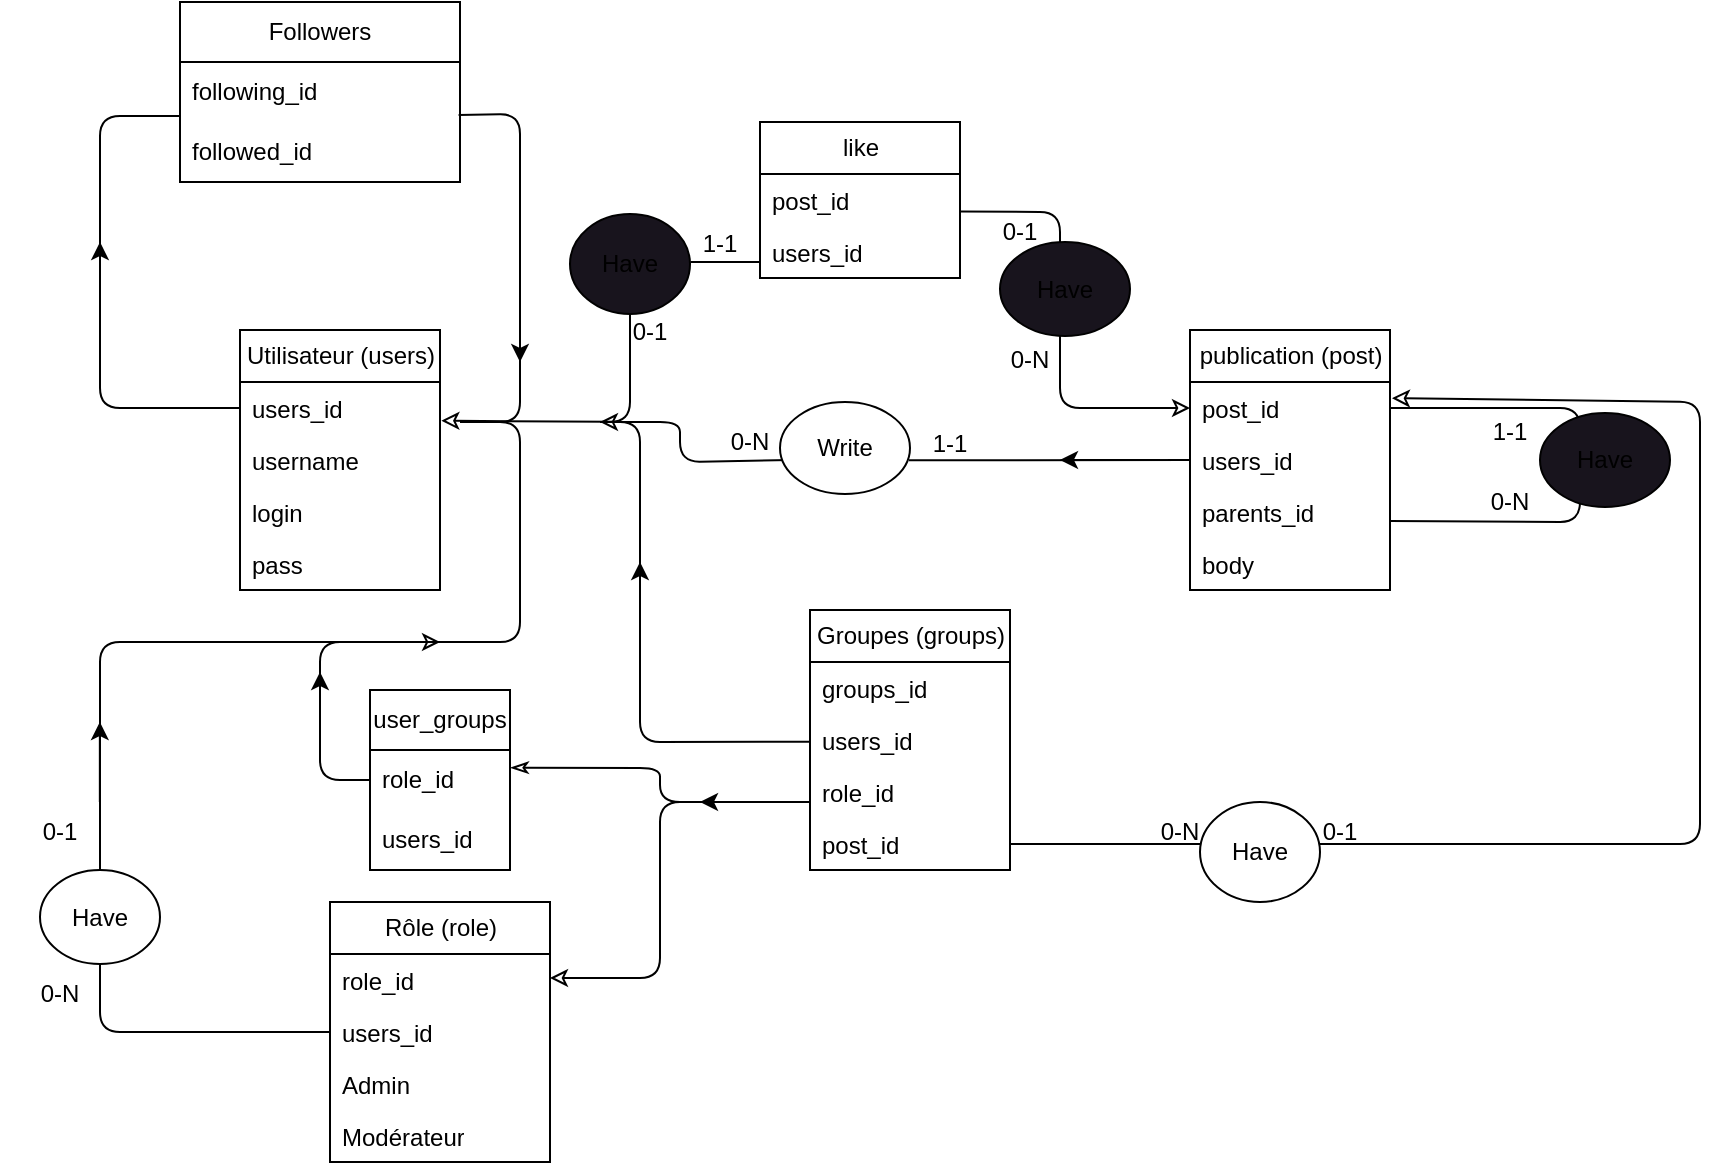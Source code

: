 <mxfile>
    <diagram id="_GJ-_7GHHp8e7-I_J60H" name="Page-1">
        <mxGraphModel dx="1653" dy="658" grid="1" gridSize="10" guides="1" tooltips="1" connect="1" arrows="1" fold="1" page="1" pageScale="1" pageWidth="850" pageHeight="1100" math="0" shadow="0">
            <root>
                <mxCell id="0"/>
                <mxCell id="1" parent="0"/>
                <mxCell id="2" value="publication (post)" style="swimlane;fontStyle=0;childLayout=stackLayout;horizontal=1;startSize=26;fillColor=none;horizontalStack=0;resizeParent=1;resizeParentMax=0;resizeLast=0;collapsible=1;marginBottom=0;html=1;" parent="1" vertex="1">
                    <mxGeometry x="265" y="314" width="100" height="130" as="geometry"/>
                </mxCell>
                <mxCell id="3" value="post_id" style="text;strokeColor=none;fillColor=none;align=left;verticalAlign=top;spacingLeft=4;spacingRight=4;overflow=hidden;rotatable=0;points=[[0,0.5],[1,0.5]];portConstraint=eastwest;whiteSpace=wrap;html=1;" parent="2" vertex="1">
                    <mxGeometry y="26" width="100" height="26" as="geometry"/>
                </mxCell>
                <mxCell id="17" value="users_id" style="text;strokeColor=none;fillColor=none;align=left;verticalAlign=top;spacingLeft=4;spacingRight=4;overflow=hidden;rotatable=0;points=[[0,0.5],[1,0.5]];portConstraint=eastwest;whiteSpace=wrap;html=1;" parent="2" vertex="1">
                    <mxGeometry y="52" width="100" height="26" as="geometry"/>
                </mxCell>
                <mxCell id="166" value="parents_id" style="text;strokeColor=none;fillColor=none;align=left;verticalAlign=top;spacingLeft=4;spacingRight=4;overflow=hidden;rotatable=0;points=[[0,0.5],[1,0.5]];portConstraint=eastwest;whiteSpace=wrap;html=1;" parent="2" vertex="1">
                    <mxGeometry y="78" width="100" height="26" as="geometry"/>
                </mxCell>
                <mxCell id="5" value="body" style="text;strokeColor=none;fillColor=none;align=left;verticalAlign=top;spacingLeft=4;spacingRight=4;overflow=hidden;rotatable=0;points=[[0,0.5],[1,0.5]];portConstraint=eastwest;whiteSpace=wrap;html=1;" parent="2" vertex="1">
                    <mxGeometry y="104" width="100" height="26" as="geometry"/>
                </mxCell>
                <mxCell id="174" value="" style="endArrow=none;html=1;entryX=1;entryY=0.5;entryDx=0;entryDy=0;exitX=0.998;exitY=0.671;exitDx=0;exitDy=0;endFill=0;startArrow=none;startFill=0;exitPerimeter=0;" parent="2" source="166" target="3" edge="1">
                    <mxGeometry width="50" height="50" relative="1" as="geometry">
                        <mxPoint x="65" y="180" as="sourcePoint"/>
                        <mxPoint x="255" y="92" as="targetPoint"/>
                        <Array as="points">
                            <mxPoint x="195" y="96"/>
                            <mxPoint x="195" y="39"/>
                        </Array>
                    </mxGeometry>
                </mxCell>
                <mxCell id="6" value="Utilisateur (users)" style="swimlane;fontStyle=0;childLayout=stackLayout;horizontal=1;startSize=26;fillColor=none;horizontalStack=0;resizeParent=1;resizeParentMax=0;resizeLast=0;collapsible=1;marginBottom=0;html=1;" parent="1" vertex="1">
                    <mxGeometry x="-210" y="314" width="100" height="130" as="geometry"/>
                </mxCell>
                <mxCell id="96" value="users_id" style="text;strokeColor=none;fillColor=none;align=left;verticalAlign=top;spacingLeft=4;spacingRight=4;overflow=hidden;rotatable=0;points=[[0,0.5],[1,0.5]];portConstraint=eastwest;whiteSpace=wrap;html=1;" parent="6" vertex="1">
                    <mxGeometry y="26" width="100" height="26" as="geometry"/>
                </mxCell>
                <mxCell id="10" value="username" style="text;strokeColor=none;fillColor=none;align=left;verticalAlign=top;spacingLeft=4;spacingRight=4;overflow=hidden;rotatable=0;points=[[0,0.5],[1,0.5]];portConstraint=eastwest;whiteSpace=wrap;html=1;" parent="6" vertex="1">
                    <mxGeometry y="52" width="100" height="26" as="geometry"/>
                </mxCell>
                <mxCell id="11" value="login&amp;nbsp;" style="text;strokeColor=none;fillColor=none;align=left;verticalAlign=top;spacingLeft=4;spacingRight=4;overflow=hidden;rotatable=0;points=[[0,0.5],[1,0.5]];portConstraint=eastwest;whiteSpace=wrap;html=1;" parent="6" vertex="1">
                    <mxGeometry y="78" width="100" height="26" as="geometry"/>
                </mxCell>
                <mxCell id="12" value="pass" style="text;strokeColor=none;fillColor=none;align=left;verticalAlign=top;spacingLeft=4;spacingRight=4;overflow=hidden;rotatable=0;points=[[0,0.5],[1,0.5]];portConstraint=eastwest;whiteSpace=wrap;html=1;" parent="6" vertex="1">
                    <mxGeometry y="104" width="100" height="26" as="geometry"/>
                </mxCell>
                <mxCell id="39" style="html=1;startArrow=none;startFill=0;endArrow=classic;endFill=0;" parent="1" edge="1">
                    <mxGeometry relative="1" as="geometry">
                        <mxPoint x="65" y="379" as="sourcePoint"/>
                        <mxPoint x="-30" y="360" as="targetPoint"/>
                        <Array as="points">
                            <mxPoint x="10" y="380"/>
                            <mxPoint x="10" y="360"/>
                        </Array>
                    </mxGeometry>
                </mxCell>
                <mxCell id="45" value="Write" style="ellipse;whiteSpace=wrap;html=1;" parent="1" vertex="1">
                    <mxGeometry x="60" y="350" width="65" height="46" as="geometry"/>
                </mxCell>
                <mxCell id="69" value="Rôle (role)" style="swimlane;fontStyle=0;childLayout=stackLayout;horizontal=1;startSize=26;fillColor=none;horizontalStack=0;resizeParent=1;resizeParentMax=0;resizeLast=0;collapsible=1;marginBottom=0;html=1;" parent="1" vertex="1">
                    <mxGeometry x="-165" y="600" width="110" height="130" as="geometry"/>
                </mxCell>
                <mxCell id="80" value="role_id" style="text;strokeColor=none;fillColor=none;align=left;verticalAlign=top;spacingLeft=4;spacingRight=4;overflow=hidden;rotatable=0;points=[[0,0.5],[1,0.5]];portConstraint=eastwest;whiteSpace=wrap;html=1;" parent="69" vertex="1">
                    <mxGeometry y="26" width="110" height="26" as="geometry"/>
                </mxCell>
                <mxCell id="143" value="users_id" style="text;strokeColor=none;fillColor=none;align=left;verticalAlign=top;spacingLeft=4;spacingRight=4;overflow=hidden;rotatable=0;points=[[0,0.5],[1,0.5]];portConstraint=eastwest;whiteSpace=wrap;html=1;" parent="69" vertex="1">
                    <mxGeometry y="52" width="110" height="26" as="geometry"/>
                </mxCell>
                <mxCell id="70" value="Admin" style="text;strokeColor=none;fillColor=none;align=left;verticalAlign=top;spacingLeft=4;spacingRight=4;overflow=hidden;rotatable=0;points=[[0,0.5],[1,0.5]];portConstraint=eastwest;whiteSpace=wrap;html=1;" parent="69" vertex="1">
                    <mxGeometry y="78" width="110" height="26" as="geometry"/>
                </mxCell>
                <mxCell id="71" value="Modérateur" style="text;strokeColor=none;fillColor=none;align=left;verticalAlign=top;spacingLeft=4;spacingRight=4;overflow=hidden;rotatable=0;points=[[0,0.5],[1,0.5]];portConstraint=eastwest;whiteSpace=wrap;html=1;" parent="69" vertex="1">
                    <mxGeometry y="104" width="110" height="26" as="geometry"/>
                </mxCell>
                <mxCell id="91" value="" style="endArrow=none;html=1;endFill=0;startArrow=classic;startFill=0;entryX=0;entryY=0.5;entryDx=0;entryDy=0;" parent="1" target="143" edge="1">
                    <mxGeometry width="50" height="50" relative="1" as="geometry">
                        <mxPoint x="-110" y="470" as="sourcePoint"/>
                        <mxPoint x="-160" y="665" as="targetPoint"/>
                        <Array as="points">
                            <mxPoint x="-280" y="470"/>
                            <mxPoint x="-280" y="665"/>
                        </Array>
                    </mxGeometry>
                </mxCell>
                <mxCell id="92" value="Have" style="ellipse;whiteSpace=wrap;html=1;gradientColor=none;shadow=0;" parent="1" vertex="1">
                    <mxGeometry x="-310" y="584" width="60" height="47" as="geometry"/>
                </mxCell>
                <mxCell id="93" value="0-N" style="text;html=1;strokeColor=none;fillColor=none;align=center;verticalAlign=middle;whiteSpace=wrap;rounded=0;shadow=0;sketch=0;" parent="1" vertex="1">
                    <mxGeometry x="-330" y="631" width="60" height="30" as="geometry"/>
                </mxCell>
                <mxCell id="94" value="0-1" style="text;html=1;strokeColor=none;fillColor=none;align=center;verticalAlign=middle;whiteSpace=wrap;rounded=0;shadow=0;sketch=0;" parent="1" vertex="1">
                    <mxGeometry x="-330" y="550" width="60" height="30" as="geometry"/>
                </mxCell>
                <mxCell id="114" value="" style="endArrow=none;html=1;exitX=0;exitY=0.5;exitDx=0;exitDy=0;startArrow=none;startFill=0;endFill=0;entryX=0.992;entryY=0.633;entryDx=0;entryDy=0;entryPerimeter=0;" parent="1" source="17" target="45" edge="1">
                    <mxGeometry width="50" height="50" relative="1" as="geometry">
                        <mxPoint x="95" y="440" as="sourcePoint"/>
                        <mxPoint x="120" y="379" as="targetPoint"/>
                        <Array as="points"/>
                    </mxGeometry>
                </mxCell>
                <mxCell id="115" value="0-N" style="text;html=1;strokeColor=none;fillColor=none;align=center;verticalAlign=middle;whiteSpace=wrap;rounded=0;" parent="1" vertex="1">
                    <mxGeometry x="15" y="355" width="60" height="30" as="geometry"/>
                </mxCell>
                <mxCell id="116" value="1-1" style="text;html=1;strokeColor=none;fillColor=none;align=center;verticalAlign=middle;whiteSpace=wrap;rounded=0;" parent="1" vertex="1">
                    <mxGeometry x="115" y="355.5" width="60" height="30" as="geometry"/>
                </mxCell>
                <mxCell id="118" value="like" style="swimlane;fontStyle=0;childLayout=stackLayout;horizontal=1;startSize=26;fillColor=none;horizontalStack=0;resizeParent=1;resizeParentMax=0;resizeLast=0;collapsible=1;marginBottom=0;html=1;" parent="1" vertex="1">
                    <mxGeometry x="50" y="210" width="100" height="78" as="geometry"/>
                </mxCell>
                <mxCell id="120" value="post_id" style="text;strokeColor=none;fillColor=none;align=left;verticalAlign=top;spacingLeft=4;spacingRight=4;overflow=hidden;rotatable=0;points=[[0,0.5],[1,0.5]];portConstraint=eastwest;whiteSpace=wrap;html=1;" parent="118" vertex="1">
                    <mxGeometry y="26" width="100" height="26" as="geometry"/>
                </mxCell>
                <mxCell id="121" value="users_id" style="text;strokeColor=none;fillColor=none;align=left;verticalAlign=top;spacingLeft=4;spacingRight=4;overflow=hidden;rotatable=0;points=[[0,0.5],[1,0.5]];portConstraint=eastwest;whiteSpace=wrap;html=1;" parent="118" vertex="1">
                    <mxGeometry y="52" width="100" height="26" as="geometry"/>
                </mxCell>
                <mxCell id="124" value="" style="endArrow=none;html=1;startArrow=none;exitX=1.004;exitY=0.481;exitDx=0;exitDy=0;exitPerimeter=0;" parent="1" source="131" edge="1">
                    <mxGeometry width="50" height="50" relative="1" as="geometry">
                        <mxPoint x="-55" y="355" as="sourcePoint"/>
                        <mxPoint x="50" y="280" as="targetPoint"/>
                        <Array as="points"/>
                    </mxGeometry>
                </mxCell>
                <mxCell id="125" value="" style="endArrow=classic;html=1;exitX=0;exitY=0.158;exitDx=0;exitDy=0;endFill=0;entryX=0;entryY=0.5;entryDx=0;entryDy=0;exitPerimeter=0;" parent="1" source="127" target="3" edge="1">
                    <mxGeometry width="50" height="50" relative="1" as="geometry">
                        <mxPoint x="185" y="270" as="sourcePoint"/>
                        <mxPoint x="260" y="350" as="targetPoint"/>
                        <Array as="points">
                            <mxPoint x="200" y="255"/>
                            <mxPoint x="200" y="353"/>
                        </Array>
                    </mxGeometry>
                </mxCell>
                <mxCell id="126" value="Have" style="ellipse;whiteSpace=wrap;html=1;gradientColor=none;shadow=0;fillColor=#18141D;" parent="1" vertex="1">
                    <mxGeometry x="170" y="270" width="65" height="47" as="geometry"/>
                </mxCell>
                <mxCell id="127" value="0-1" style="text;html=1;strokeColor=none;fillColor=none;align=center;verticalAlign=middle;whiteSpace=wrap;rounded=0;" parent="1" vertex="1">
                    <mxGeometry x="150" y="250" width="60" height="30" as="geometry"/>
                </mxCell>
                <mxCell id="128" value="0-N" style="text;html=1;strokeColor=none;fillColor=none;align=center;verticalAlign=middle;whiteSpace=wrap;rounded=0;" parent="1" vertex="1">
                    <mxGeometry x="155" y="314" width="60" height="30" as="geometry"/>
                </mxCell>
                <mxCell id="133" value="" style="endArrow=none;html=1;entryX=0.5;entryY=1;entryDx=0;entryDy=0;endFill=0;startArrow=classic;startFill=0;exitX=1.007;exitY=0.744;exitDx=0;exitDy=0;exitPerimeter=0;" parent="1" source="96" target="131" edge="1">
                    <mxGeometry width="50" height="50" relative="1" as="geometry">
                        <mxPoint x="-55" y="355" as="sourcePoint"/>
                        <mxPoint x="50" y="281.0" as="targetPoint"/>
                        <Array as="points">
                            <mxPoint x="-15" y="360"/>
                        </Array>
                    </mxGeometry>
                </mxCell>
                <mxCell id="131" value="Have" style="ellipse;whiteSpace=wrap;html=1;fillColor=#18141D;" parent="1" vertex="1">
                    <mxGeometry x="-45" y="256" width="60" height="50" as="geometry"/>
                </mxCell>
                <mxCell id="134" value="0-1" style="text;html=1;strokeColor=none;fillColor=none;align=center;verticalAlign=middle;whiteSpace=wrap;rounded=0;" parent="1" vertex="1">
                    <mxGeometry x="-35" y="300" width="60" height="30" as="geometry"/>
                </mxCell>
                <mxCell id="135" value="1-1" style="text;html=1;strokeColor=none;fillColor=none;align=center;verticalAlign=middle;whiteSpace=wrap;rounded=0;" parent="1" vertex="1">
                    <mxGeometry y="256" width="60" height="30" as="geometry"/>
                </mxCell>
                <mxCell id="136" value="Groupes (groups)" style="swimlane;fontStyle=0;childLayout=stackLayout;horizontal=1;startSize=26;fillColor=none;horizontalStack=0;resizeParent=1;resizeParentMax=0;resizeLast=0;collapsible=1;marginBottom=0;html=1;" parent="1" vertex="1">
                    <mxGeometry x="75" y="454" width="100" height="130" as="geometry"/>
                </mxCell>
                <mxCell id="137" value="groups_id" style="text;strokeColor=none;fillColor=none;align=left;verticalAlign=top;spacingLeft=4;spacingRight=4;overflow=hidden;rotatable=0;points=[[0,0.5],[1,0.5]];portConstraint=eastwest;whiteSpace=wrap;html=1;" parent="136" vertex="1">
                    <mxGeometry y="26" width="100" height="26" as="geometry"/>
                </mxCell>
                <mxCell id="139" value="users_id" style="text;strokeColor=none;fillColor=none;align=left;verticalAlign=top;spacingLeft=4;spacingRight=4;overflow=hidden;rotatable=0;points=[[0,0.5],[1,0.5]];portConstraint=eastwest;whiteSpace=wrap;html=1;" parent="136" vertex="1">
                    <mxGeometry y="52" width="100" height="26" as="geometry"/>
                </mxCell>
                <mxCell id="140" value="role_id" style="text;strokeColor=none;fillColor=none;align=left;verticalAlign=top;spacingLeft=4;spacingRight=4;overflow=hidden;rotatable=0;points=[[0,0.5],[1,0.5]];portConstraint=eastwest;whiteSpace=wrap;html=1;" parent="136" vertex="1">
                    <mxGeometry y="78" width="100" height="26" as="geometry"/>
                </mxCell>
                <mxCell id="199" value="post_id" style="text;strokeColor=none;fillColor=none;align=left;verticalAlign=top;spacingLeft=4;spacingRight=4;overflow=hidden;rotatable=0;points=[[0,0.5],[1,0.5]];portConstraint=eastwest;whiteSpace=wrap;html=1;" vertex="1" parent="136">
                    <mxGeometry y="104" width="100" height="26" as="geometry"/>
                </mxCell>
                <mxCell id="144" value="" style="endArrow=classicThin;html=1;endFill=0;exitX=0.002;exitY=0.692;exitDx=0;exitDy=0;entryX=1.005;entryY=0.295;entryDx=0;entryDy=0;entryPerimeter=0;exitPerimeter=0;" parent="1" source="140" target="161" edge="1">
                    <mxGeometry width="50" height="50" relative="1" as="geometry">
                        <mxPoint x="-400" y="385" as="sourcePoint"/>
                        <mxPoint x="-430" y="380" as="targetPoint"/>
                        <Array as="points">
                            <mxPoint y="550"/>
                            <mxPoint y="533"/>
                        </Array>
                    </mxGeometry>
                </mxCell>
                <mxCell id="145" value="" style="endArrow=none;html=1;startArrow=none;exitX=0;exitY=0.5;exitDx=0;exitDy=0;" parent="1" source="161" edge="1">
                    <mxGeometry width="50" height="50" relative="1" as="geometry">
                        <mxPoint x="-140" y="550" as="sourcePoint"/>
                        <mxPoint x="-100" y="360" as="targetPoint"/>
                        <Array as="points">
                            <mxPoint x="-170" y="539"/>
                            <mxPoint x="-170" y="470"/>
                            <mxPoint x="-70" y="470"/>
                            <mxPoint x="-70" y="360"/>
                        </Array>
                    </mxGeometry>
                </mxCell>
                <mxCell id="154" value="0-N" style="text;html=1;strokeColor=none;fillColor=none;align=center;verticalAlign=middle;whiteSpace=wrap;rounded=0;" parent="1" vertex="1">
                    <mxGeometry x="230" y="550" width="60" height="30" as="geometry"/>
                </mxCell>
                <mxCell id="159" value="user_groups" style="swimlane;fontStyle=0;childLayout=stackLayout;horizontal=1;startSize=30;horizontalStack=0;resizeParent=1;resizeParentMax=0;resizeLast=0;collapsible=1;marginBottom=0;whiteSpace=wrap;html=1;" parent="1" vertex="1">
                    <mxGeometry x="-145" y="494" width="70" height="90" as="geometry"/>
                </mxCell>
                <mxCell id="161" value="role_id" style="text;strokeColor=none;fillColor=none;align=left;verticalAlign=middle;spacingLeft=4;spacingRight=4;overflow=hidden;points=[[0,0.5],[1,0.5]];portConstraint=eastwest;rotatable=0;whiteSpace=wrap;html=1;" parent="159" vertex="1">
                    <mxGeometry y="30" width="70" height="30" as="geometry"/>
                </mxCell>
                <mxCell id="162" value="users_id" style="text;strokeColor=none;fillColor=none;align=left;verticalAlign=middle;spacingLeft=4;spacingRight=4;overflow=hidden;points=[[0,0.5],[1,0.5]];portConstraint=eastwest;rotatable=0;whiteSpace=wrap;html=1;" parent="159" vertex="1">
                    <mxGeometry y="60" width="70" height="30" as="geometry"/>
                </mxCell>
                <mxCell id="175" value="" style="endArrow=none;html=1;exitX=1;exitY=0.5;exitDx=0;exitDy=0;endFill=0;startArrow=classic;startFill=0;" parent="1" edge="1">
                    <mxGeometry width="50" height="50" relative="1" as="geometry">
                        <mxPoint x="-55" y="638" as="sourcePoint"/>
                        <mxPoint x="70" y="550" as="targetPoint"/>
                        <Array as="points">
                            <mxPoint y="638"/>
                            <mxPoint y="550"/>
                        </Array>
                    </mxGeometry>
                </mxCell>
                <mxCell id="176" value="Have" style="ellipse;whiteSpace=wrap;html=1;gradientColor=none;shadow=0;fillColor=#18141D;" parent="1" vertex="1">
                    <mxGeometry x="440" y="355.5" width="65" height="47" as="geometry"/>
                </mxCell>
                <mxCell id="177" value="1-1" style="text;html=1;strokeColor=none;fillColor=none;align=center;verticalAlign=middle;whiteSpace=wrap;rounded=0;" parent="1" vertex="1">
                    <mxGeometry x="395" y="350" width="60" height="30" as="geometry"/>
                </mxCell>
                <mxCell id="178" value="0-N" style="text;html=1;strokeColor=none;fillColor=none;align=center;verticalAlign=middle;whiteSpace=wrap;rounded=0;" parent="1" vertex="1">
                    <mxGeometry x="395" y="385" width="60" height="30" as="geometry"/>
                </mxCell>
                <mxCell id="179" value="Followers" style="swimlane;fontStyle=0;childLayout=stackLayout;horizontal=1;startSize=30;horizontalStack=0;resizeParent=1;resizeParentMax=0;resizeLast=0;collapsible=1;marginBottom=0;whiteSpace=wrap;html=1;" parent="1" vertex="1">
                    <mxGeometry x="-240" y="150" width="140" height="90" as="geometry"/>
                </mxCell>
                <mxCell id="180" value="following_id" style="text;strokeColor=none;fillColor=none;align=left;verticalAlign=middle;spacingLeft=4;spacingRight=4;overflow=hidden;points=[[0,0.5],[1,0.5]];portConstraint=eastwest;rotatable=0;whiteSpace=wrap;html=1;" parent="179" vertex="1">
                    <mxGeometry y="30" width="140" height="30" as="geometry"/>
                </mxCell>
                <mxCell id="181" value="followed_id" style="text;strokeColor=none;fillColor=none;align=left;verticalAlign=middle;spacingLeft=4;spacingRight=4;overflow=hidden;points=[[0,0.5],[1,0.5]];portConstraint=eastwest;rotatable=0;whiteSpace=wrap;html=1;" parent="179" vertex="1">
                    <mxGeometry y="60" width="140" height="30" as="geometry"/>
                </mxCell>
                <mxCell id="185" value="" style="endArrow=classic;html=1;rounded=0;" parent="1" edge="1">
                    <mxGeometry width="50" height="50" relative="1" as="geometry">
                        <mxPoint x="-170" y="525" as="sourcePoint"/>
                        <mxPoint x="-170" y="485" as="targetPoint"/>
                    </mxGeometry>
                </mxCell>
                <mxCell id="186" value="" style="endArrow=classic;html=1;rounded=0;" parent="1" edge="1">
                    <mxGeometry width="50" height="50" relative="1" as="geometry">
                        <mxPoint x="-280.08" y="550.0" as="sourcePoint"/>
                        <mxPoint x="-280.08" y="510.0" as="targetPoint"/>
                    </mxGeometry>
                </mxCell>
                <mxCell id="188" value="" style="endArrow=none;html=1;rounded=1;entryX=0;entryY=0.9;entryDx=0;entryDy=0;entryPerimeter=0;exitX=0;exitY=0.5;exitDx=0;exitDy=0;" parent="1" source="96" target="180" edge="1">
                    <mxGeometry width="50" height="50" relative="1" as="geometry">
                        <mxPoint x="-320" y="290" as="sourcePoint"/>
                        <mxPoint x="-350" y="220" as="targetPoint"/>
                        <Array as="points">
                            <mxPoint x="-280" y="353"/>
                            <mxPoint x="-280" y="207"/>
                        </Array>
                    </mxGeometry>
                </mxCell>
                <mxCell id="189" value="" style="endArrow=none;html=1;rounded=1;entryX=0.995;entryY=-0.117;entryDx=0;entryDy=0;entryPerimeter=0;" parent="1" target="181" edge="1">
                    <mxGeometry width="50" height="50" relative="1" as="geometry">
                        <mxPoint x="-100" y="360" as="sourcePoint"/>
                        <mxPoint x="70" y="240" as="targetPoint"/>
                        <Array as="points">
                            <mxPoint x="-70" y="360"/>
                            <mxPoint x="-70" y="206"/>
                        </Array>
                    </mxGeometry>
                </mxCell>
                <mxCell id="191" value="" style="endArrow=none;html=1;rounded=1;exitX=0;exitY=0.532;exitDx=0;exitDy=0;exitPerimeter=0;" parent="1" source="139" edge="1">
                    <mxGeometry width="50" height="50" relative="1" as="geometry">
                        <mxPoint x="15" y="470" as="sourcePoint"/>
                        <mxPoint x="-30" y="360" as="targetPoint"/>
                        <Array as="points">
                            <mxPoint x="-10" y="520"/>
                            <mxPoint x="-10" y="360"/>
                        </Array>
                    </mxGeometry>
                </mxCell>
                <mxCell id="192" value="" style="endArrow=classic;html=1;rounded=1;" parent="1" edge="1">
                    <mxGeometry width="50" height="50" relative="1" as="geometry">
                        <mxPoint x="-280" y="320" as="sourcePoint"/>
                        <mxPoint x="-280" y="270" as="targetPoint"/>
                    </mxGeometry>
                </mxCell>
                <mxCell id="193" value="" style="endArrow=classic;html=1;rounded=1;" parent="1" edge="1">
                    <mxGeometry width="50" height="50" relative="1" as="geometry">
                        <mxPoint x="-70" y="260" as="sourcePoint"/>
                        <mxPoint x="-70" y="330" as="targetPoint"/>
                    </mxGeometry>
                </mxCell>
                <mxCell id="194" value="" style="endArrow=classic;html=1;rounded=1;" parent="1" edge="1">
                    <mxGeometry width="50" height="50" relative="1" as="geometry">
                        <mxPoint x="-10" y="480" as="sourcePoint"/>
                        <mxPoint x="-10" y="430" as="targetPoint"/>
                    </mxGeometry>
                </mxCell>
                <mxCell id="195" value="" style="endArrow=classic;html=1;rounded=1;" parent="1" edge="1">
                    <mxGeometry width="50" height="50" relative="1" as="geometry">
                        <mxPoint x="60" y="550" as="sourcePoint"/>
                        <mxPoint x="20" y="550" as="targetPoint"/>
                    </mxGeometry>
                </mxCell>
                <mxCell id="197" value="" style="endArrow=classic;html=1;rounded=1;" parent="1" edge="1">
                    <mxGeometry width="50" height="50" relative="1" as="geometry">
                        <mxPoint x="250" y="378.95" as="sourcePoint"/>
                        <mxPoint x="200" y="378.95" as="targetPoint"/>
                    </mxGeometry>
                </mxCell>
                <mxCell id="200" value="" style="endArrow=classic;html=1;exitX=1;exitY=0.5;exitDx=0;exitDy=0;endFill=0;startArrow=none;startFill=0;entryX=1.01;entryY=0.311;entryDx=0;entryDy=0;entryPerimeter=0;" edge="1" parent="1" source="199" target="3">
                    <mxGeometry width="50" height="50" relative="1" as="geometry">
                        <mxPoint x="175.0" y="571" as="sourcePoint"/>
                        <mxPoint x="490" y="340" as="targetPoint"/>
                        <Array as="points">
                            <mxPoint x="520" y="571"/>
                            <mxPoint x="520" y="350"/>
                        </Array>
                    </mxGeometry>
                </mxCell>
                <mxCell id="155" value="0-1" style="text;html=1;strokeColor=none;fillColor=none;align=center;verticalAlign=middle;whiteSpace=wrap;rounded=0;" parent="1" vertex="1">
                    <mxGeometry x="310" y="550" width="60" height="30" as="geometry"/>
                </mxCell>
                <mxCell id="202" value="Have" style="ellipse;whiteSpace=wrap;html=1;" vertex="1" parent="1">
                    <mxGeometry x="270" y="550" width="60" height="50" as="geometry"/>
                </mxCell>
            </root>
        </mxGraphModel>
    </diagram>
</mxfile>